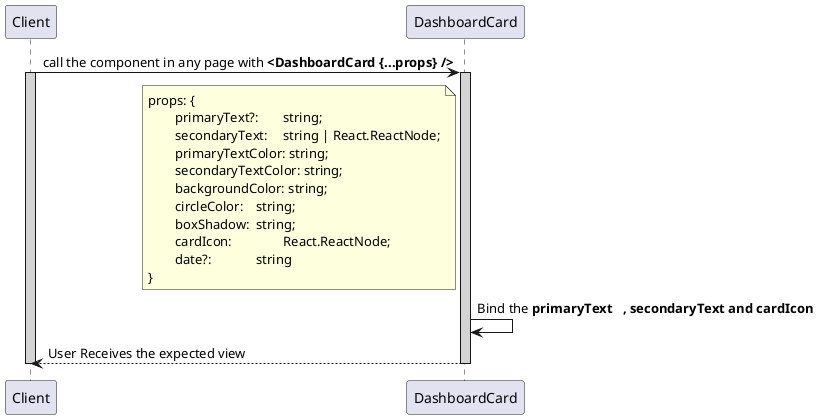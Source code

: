 @startuml DashboardCard
participant Client
participant DashboardCard

Client -> DashboardCard : call the component in any page with **<DashboardCard {...props} />**
activate Client #D3D3D3
activate DashboardCard #D3D3D3

note left of DashboardCard : props: {\n\tprimaryText?: \tstring;\n\tsecondaryText: \tstring | React.ReactNode;\n\tprimaryTextColor: string;\n\tsecondaryTextColor: string;\n\tbackgroundColor: string;\n\tcircleColor: \tstring;\n\tboxShadow: \tstring;\n\tcardIcon: \t\tReact.ReactNode;\n\tdate?: \t\tstring\n}

DashboardCard -> DashboardCard : Bind the **primaryText   , secondaryText and cardIcon**
Client <-- DashboardCard : User Receives the expected view

deactivate DashboardCard
deactivate Client

@enduml